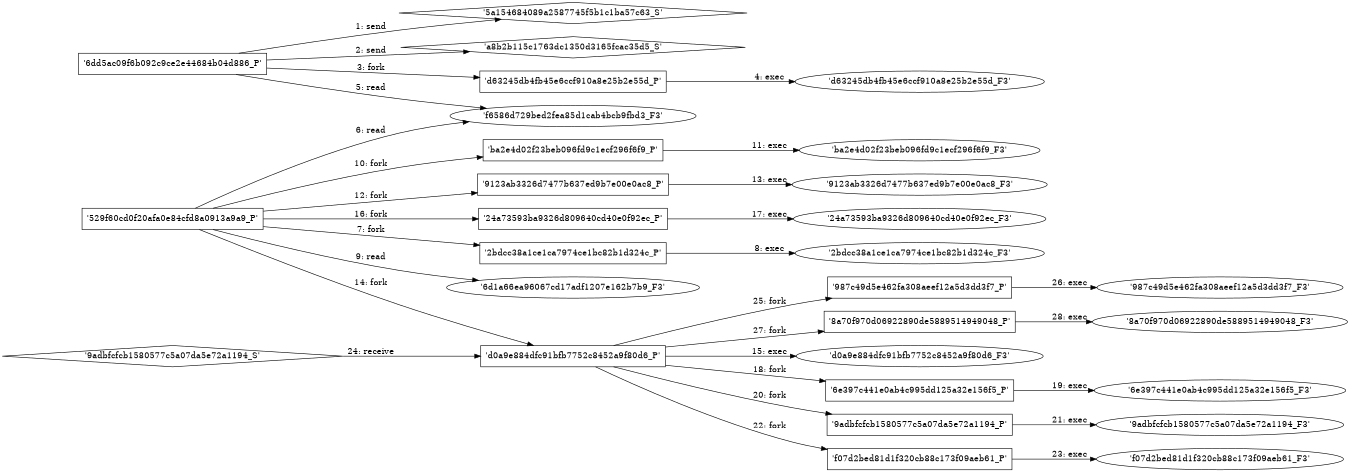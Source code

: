 digraph "D:\Learning\Paper\apt\基于CTI的攻击预警\Dataset\攻击图\ASGfromALLCTI\Cryptojacking Worm Hits Enterprises in China.dot" {
rankdir="LR"
size="9"
fixedsize="false"
splines="true"
nodesep=0.3
ranksep=0
fontsize=10
overlap="scalexy"
engine= "neato"
	"'5a154684089a2587745f5b1c1ba57c63_S'" [node_type=Socket shape=diamond]
	"'6dd5ac09f6b092c9ce2e44684b04d886_P'" [node_type=Process shape=box]
	"'6dd5ac09f6b092c9ce2e44684b04d886_P'" -> "'5a154684089a2587745f5b1c1ba57c63_S'" [label="1: send"]
	"'a8b2b115c1763dc1350d3165fcac35d5_S'" [node_type=Socket shape=diamond]
	"'6dd5ac09f6b092c9ce2e44684b04d886_P'" [node_type=Process shape=box]
	"'6dd5ac09f6b092c9ce2e44684b04d886_P'" -> "'a8b2b115c1763dc1350d3165fcac35d5_S'" [label="2: send"]
	"'6dd5ac09f6b092c9ce2e44684b04d886_P'" [node_type=Process shape=box]
	"'d63245db4fb45e6ccf910a8e25b2e55d_P'" [node_type=Process shape=box]
	"'6dd5ac09f6b092c9ce2e44684b04d886_P'" -> "'d63245db4fb45e6ccf910a8e25b2e55d_P'" [label="3: fork"]
	"'d63245db4fb45e6ccf910a8e25b2e55d_P'" [node_type=Process shape=box]
	"'d63245db4fb45e6ccf910a8e25b2e55d_F3'" [node_type=File shape=ellipse]
	"'d63245db4fb45e6ccf910a8e25b2e55d_P'" -> "'d63245db4fb45e6ccf910a8e25b2e55d_F3'" [label="4: exec"]
	"'f6586d729bed2fea85d1cab4bcb9fbd3_F3'" [node_type=file shape=ellipse]
	"'6dd5ac09f6b092c9ce2e44684b04d886_P'" [node_type=Process shape=box]
	"'6dd5ac09f6b092c9ce2e44684b04d886_P'" -> "'f6586d729bed2fea85d1cab4bcb9fbd3_F3'" [label="5: read"]
	"'f6586d729bed2fea85d1cab4bcb9fbd3_F3'" [node_type=file shape=ellipse]
	"'529f60cd0f20afa0e84cfd8a0913a9a9_P'" [node_type=Process shape=box]
	"'529f60cd0f20afa0e84cfd8a0913a9a9_P'" -> "'f6586d729bed2fea85d1cab4bcb9fbd3_F3'" [label="6: read"]
	"'529f60cd0f20afa0e84cfd8a0913a9a9_P'" [node_type=Process shape=box]
	"'2bdcc38a1ce1ca7974ce1bc82b1d324c_P'" [node_type=Process shape=box]
	"'529f60cd0f20afa0e84cfd8a0913a9a9_P'" -> "'2bdcc38a1ce1ca7974ce1bc82b1d324c_P'" [label="7: fork"]
	"'2bdcc38a1ce1ca7974ce1bc82b1d324c_P'" [node_type=Process shape=box]
	"'2bdcc38a1ce1ca7974ce1bc82b1d324c_F3'" [node_type=File shape=ellipse]
	"'2bdcc38a1ce1ca7974ce1bc82b1d324c_P'" -> "'2bdcc38a1ce1ca7974ce1bc82b1d324c_F3'" [label="8: exec"]
	"'6d1a66ea96067cd17adf1207e162b7b9_F3'" [node_type=file shape=ellipse]
	"'529f60cd0f20afa0e84cfd8a0913a9a9_P'" [node_type=Process shape=box]
	"'529f60cd0f20afa0e84cfd8a0913a9a9_P'" -> "'6d1a66ea96067cd17adf1207e162b7b9_F3'" [label="9: read"]
	"'529f60cd0f20afa0e84cfd8a0913a9a9_P'" [node_type=Process shape=box]
	"'ba2e4d02f23beb096fd9c1ecf296f6f9_P'" [node_type=Process shape=box]
	"'529f60cd0f20afa0e84cfd8a0913a9a9_P'" -> "'ba2e4d02f23beb096fd9c1ecf296f6f9_P'" [label="10: fork"]
	"'ba2e4d02f23beb096fd9c1ecf296f6f9_P'" [node_type=Process shape=box]
	"'ba2e4d02f23beb096fd9c1ecf296f6f9_F3'" [node_type=File shape=ellipse]
	"'ba2e4d02f23beb096fd9c1ecf296f6f9_P'" -> "'ba2e4d02f23beb096fd9c1ecf296f6f9_F3'" [label="11: exec"]
	"'529f60cd0f20afa0e84cfd8a0913a9a9_P'" [node_type=Process shape=box]
	"'9123ab3326d7477b637ed9b7e00e0ac8_P'" [node_type=Process shape=box]
	"'529f60cd0f20afa0e84cfd8a0913a9a9_P'" -> "'9123ab3326d7477b637ed9b7e00e0ac8_P'" [label="12: fork"]
	"'9123ab3326d7477b637ed9b7e00e0ac8_P'" [node_type=Process shape=box]
	"'9123ab3326d7477b637ed9b7e00e0ac8_F3'" [node_type=File shape=ellipse]
	"'9123ab3326d7477b637ed9b7e00e0ac8_P'" -> "'9123ab3326d7477b637ed9b7e00e0ac8_F3'" [label="13: exec"]
	"'529f60cd0f20afa0e84cfd8a0913a9a9_P'" [node_type=Process shape=box]
	"'d0a9e884dfc91bfb7752c8452a9f80d6_P'" [node_type=Process shape=box]
	"'529f60cd0f20afa0e84cfd8a0913a9a9_P'" -> "'d0a9e884dfc91bfb7752c8452a9f80d6_P'" [label="14: fork"]
	"'d0a9e884dfc91bfb7752c8452a9f80d6_P'" [node_type=Process shape=box]
	"'d0a9e884dfc91bfb7752c8452a9f80d6_F3'" [node_type=File shape=ellipse]
	"'d0a9e884dfc91bfb7752c8452a9f80d6_P'" -> "'d0a9e884dfc91bfb7752c8452a9f80d6_F3'" [label="15: exec"]
	"'529f60cd0f20afa0e84cfd8a0913a9a9_P'" [node_type=Process shape=box]
	"'24a73593ba9326d809640cd40e0f92ec_P'" [node_type=Process shape=box]
	"'529f60cd0f20afa0e84cfd8a0913a9a9_P'" -> "'24a73593ba9326d809640cd40e0f92ec_P'" [label="16: fork"]
	"'24a73593ba9326d809640cd40e0f92ec_P'" [node_type=Process shape=box]
	"'24a73593ba9326d809640cd40e0f92ec_F3'" [node_type=File shape=ellipse]
	"'24a73593ba9326d809640cd40e0f92ec_P'" -> "'24a73593ba9326d809640cd40e0f92ec_F3'" [label="17: exec"]
	"'d0a9e884dfc91bfb7752c8452a9f80d6_P'" [node_type=Process shape=box]
	"'6e397c441e0ab4c995dd125a32e156f5_P'" [node_type=Process shape=box]
	"'d0a9e884dfc91bfb7752c8452a9f80d6_P'" -> "'6e397c441e0ab4c995dd125a32e156f5_P'" [label="18: fork"]
	"'6e397c441e0ab4c995dd125a32e156f5_P'" [node_type=Process shape=box]
	"'6e397c441e0ab4c995dd125a32e156f5_F3'" [node_type=File shape=ellipse]
	"'6e397c441e0ab4c995dd125a32e156f5_P'" -> "'6e397c441e0ab4c995dd125a32e156f5_F3'" [label="19: exec"]
	"'d0a9e884dfc91bfb7752c8452a9f80d6_P'" [node_type=Process shape=box]
	"'9adbfcfcb1580577c5a07da5e72a1194_P'" [node_type=Process shape=box]
	"'d0a9e884dfc91bfb7752c8452a9f80d6_P'" -> "'9adbfcfcb1580577c5a07da5e72a1194_P'" [label="20: fork"]
	"'9adbfcfcb1580577c5a07da5e72a1194_P'" [node_type=Process shape=box]
	"'9adbfcfcb1580577c5a07da5e72a1194_F3'" [node_type=File shape=ellipse]
	"'9adbfcfcb1580577c5a07da5e72a1194_P'" -> "'9adbfcfcb1580577c5a07da5e72a1194_F3'" [label="21: exec"]
	"'d0a9e884dfc91bfb7752c8452a9f80d6_P'" [node_type=Process shape=box]
	"'f07d2bed81d1f320cb88c173f09aeb61_P'" [node_type=Process shape=box]
	"'d0a9e884dfc91bfb7752c8452a9f80d6_P'" -> "'f07d2bed81d1f320cb88c173f09aeb61_P'" [label="22: fork"]
	"'f07d2bed81d1f320cb88c173f09aeb61_P'" [node_type=Process shape=box]
	"'f07d2bed81d1f320cb88c173f09aeb61_F3'" [node_type=File shape=ellipse]
	"'f07d2bed81d1f320cb88c173f09aeb61_P'" -> "'f07d2bed81d1f320cb88c173f09aeb61_F3'" [label="23: exec"]
	"'d0a9e884dfc91bfb7752c8452a9f80d6_P'" [node_type=Process shape=box]
	"'9adbfcfcb1580577c5a07da5e72a1194_S'" [node_type=Socket shape=diamond]
	"'9adbfcfcb1580577c5a07da5e72a1194_S'" -> "'d0a9e884dfc91bfb7752c8452a9f80d6_P'" [label="24: receive"]
	"'d0a9e884dfc91bfb7752c8452a9f80d6_P'" [node_type=Process shape=box]
	"'987c49d5e462fa308aeef12a5d3dd3f7_P'" [node_type=Process shape=box]
	"'d0a9e884dfc91bfb7752c8452a9f80d6_P'" -> "'987c49d5e462fa308aeef12a5d3dd3f7_P'" [label="25: fork"]
	"'987c49d5e462fa308aeef12a5d3dd3f7_P'" [node_type=Process shape=box]
	"'987c49d5e462fa308aeef12a5d3dd3f7_F3'" [node_type=File shape=ellipse]
	"'987c49d5e462fa308aeef12a5d3dd3f7_P'" -> "'987c49d5e462fa308aeef12a5d3dd3f7_F3'" [label="26: exec"]
	"'d0a9e884dfc91bfb7752c8452a9f80d6_P'" [node_type=Process shape=box]
	"'8a70f970d06922890de5889514949048_P'" [node_type=Process shape=box]
	"'d0a9e884dfc91bfb7752c8452a9f80d6_P'" -> "'8a70f970d06922890de5889514949048_P'" [label="27: fork"]
	"'8a70f970d06922890de5889514949048_P'" [node_type=Process shape=box]
	"'8a70f970d06922890de5889514949048_F3'" [node_type=File shape=ellipse]
	"'8a70f970d06922890de5889514949048_P'" -> "'8a70f970d06922890de5889514949048_F3'" [label="28: exec"]
}
